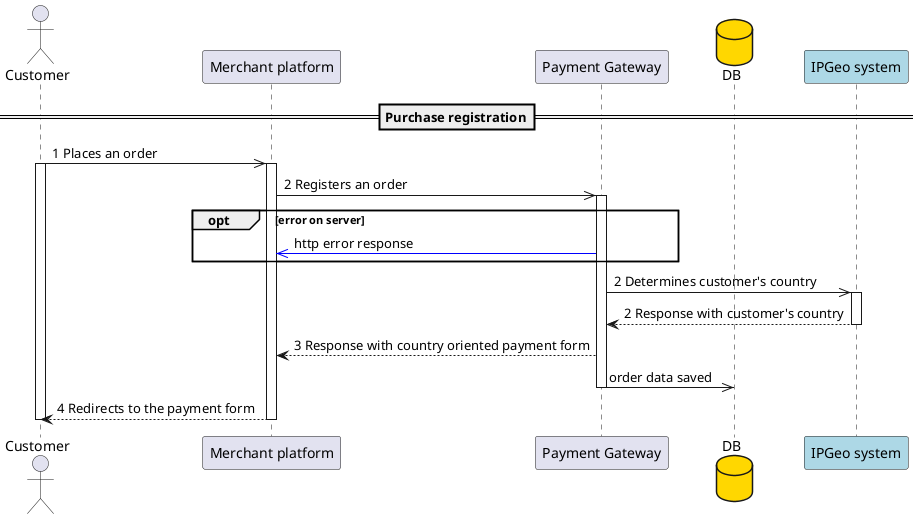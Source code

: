 @startuml


==Purchase registration==

actor "Customer" as A
participant "Merchant platform" as B
participant "Payment Gateway" as C
database DB  #gold
participant "IPGeo system" as I #lightblue



"A" ->> "B": 1 Places an order
Activate A
Activate B
"B" ->> "C": 2 Registers an order
Activate C
opt error on server
"B" <<-[#blue] "C": http error response
end
"C" ->> "I": 2 Determines customer's country
Activate I
"C" <-- "I": 2 Response with customer's country
Deactivate I
"B" <-- "C": 3 Response with country oriented payment form
"C" ->> DB: order data saved
Deactivate C
"A" <-- "B": 4 Redirects to the payment form
Deactivate B
Deactivate A


@enduml


